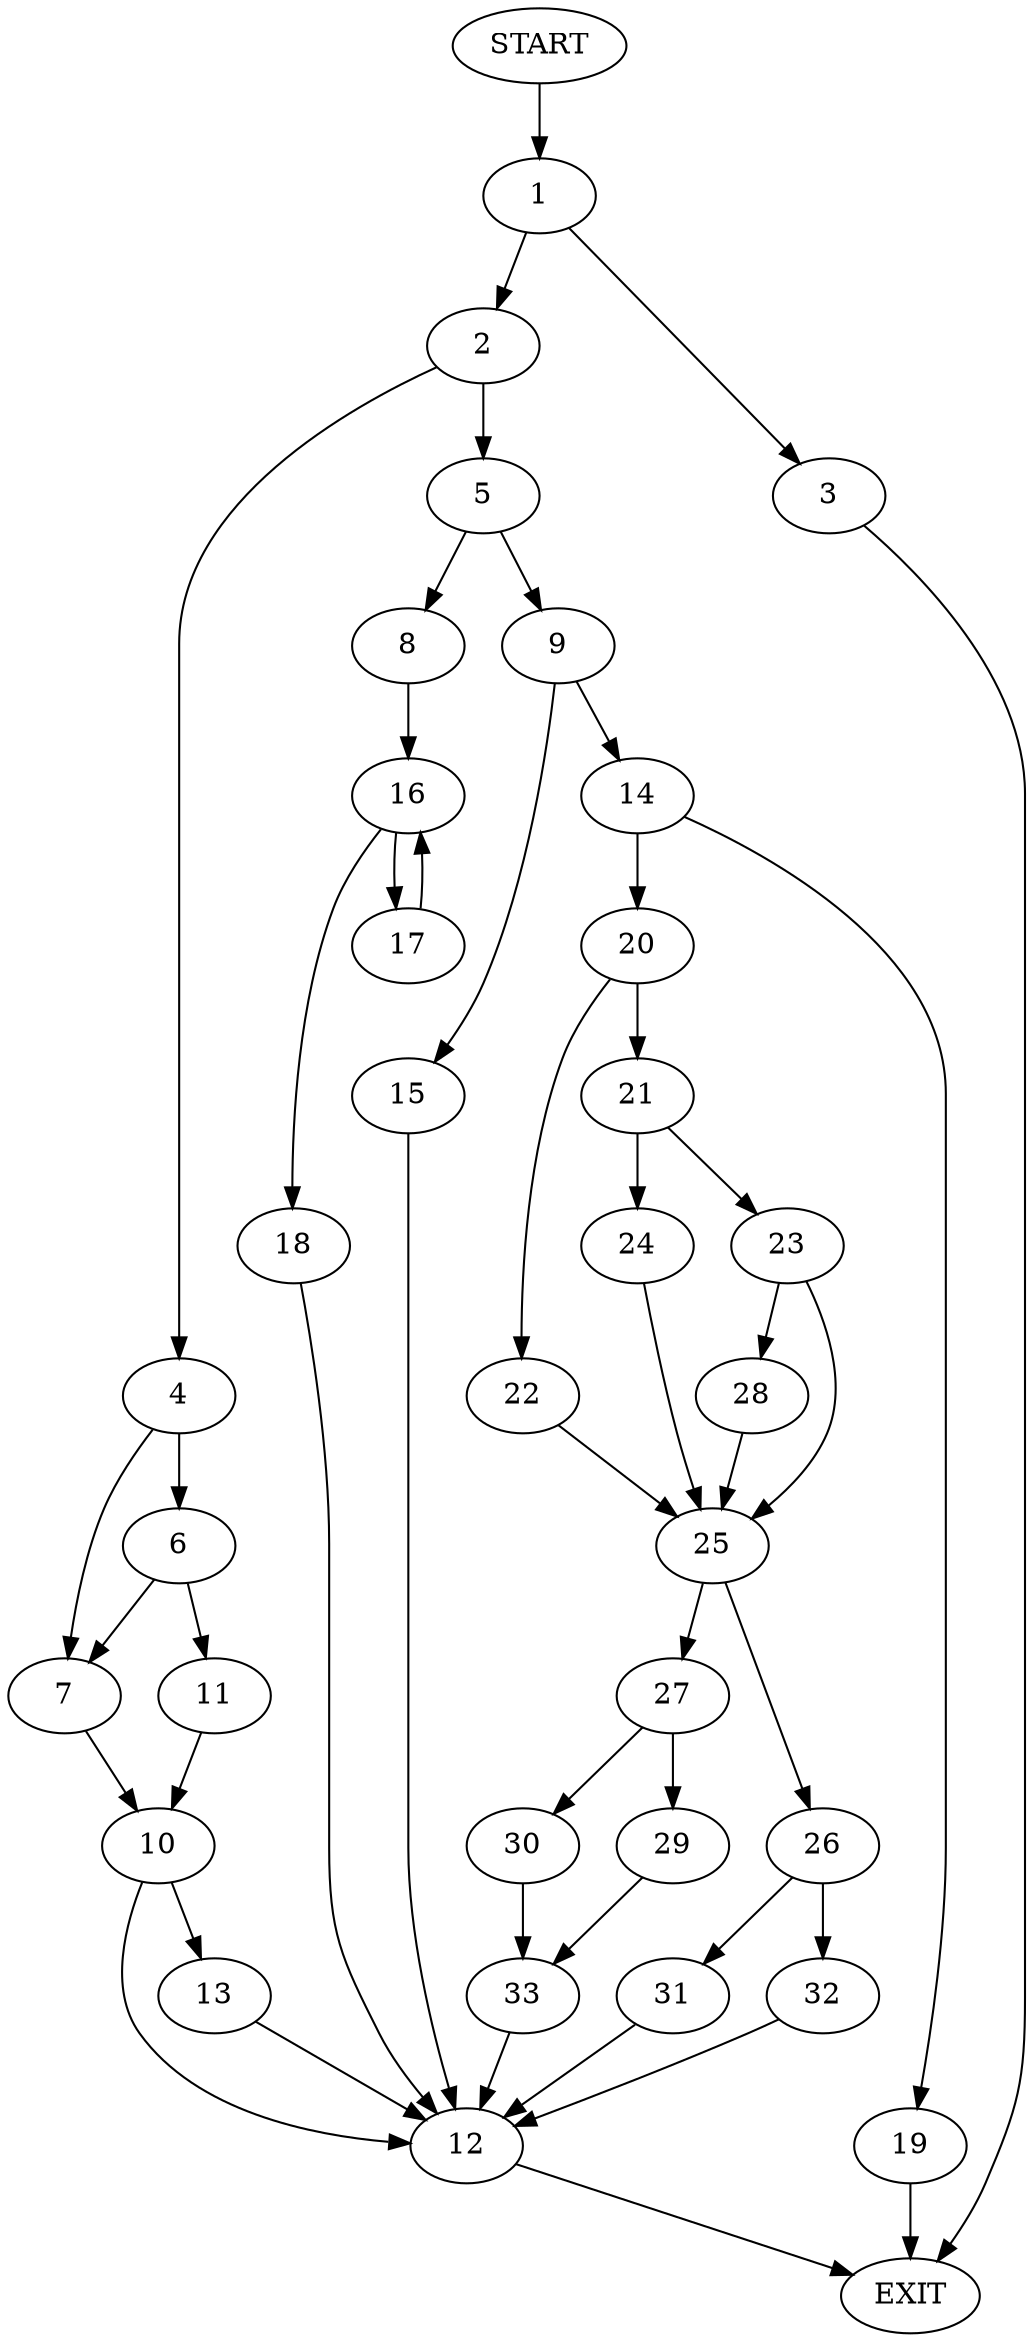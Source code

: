 digraph {
0 [label="START"]
34 [label="EXIT"]
0 -> 1
1 -> 2
1 -> 3
3 -> 34
2 -> 4
2 -> 5
4 -> 6
4 -> 7
5 -> 8
5 -> 9
7 -> 10
6 -> 11
6 -> 7
11 -> 10
10 -> 12
10 -> 13
12 -> 34
13 -> 12
9 -> 14
9 -> 15
8 -> 16
16 -> 17
16 -> 18
18 -> 12
17 -> 16
15 -> 12
14 -> 19
14 -> 20
19 -> 34
20 -> 21
20 -> 22
21 -> 23
21 -> 24
22 -> 25
25 -> 26
25 -> 27
23 -> 25
23 -> 28
24 -> 25
28 -> 25
27 -> 29
27 -> 30
26 -> 31
26 -> 32
29 -> 33
30 -> 33
33 -> 12
31 -> 12
32 -> 12
}
